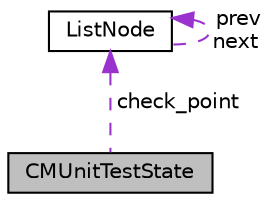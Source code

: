 digraph "CMUnitTestState"
{
  edge [fontname="Helvetica",fontsize="10",labelfontname="Helvetica",labelfontsize="10"];
  node [fontname="Helvetica",fontsize="10",shape=record];
  Node1 [label="CMUnitTestState",height=0.2,width=0.4,color="black", fillcolor="grey75", style="filled", fontcolor="black"];
  Node2 -> Node1 [dir="back",color="darkorchid3",fontsize="10",style="dashed",label=" check_point" ];
  Node2 [label="ListNode",height=0.2,width=0.4,color="black", fillcolor="white", style="filled",URL="$structListNode.html"];
  Node2 -> Node2 [dir="back",color="darkorchid3",fontsize="10",style="dashed",label=" prev\nnext" ];
}
